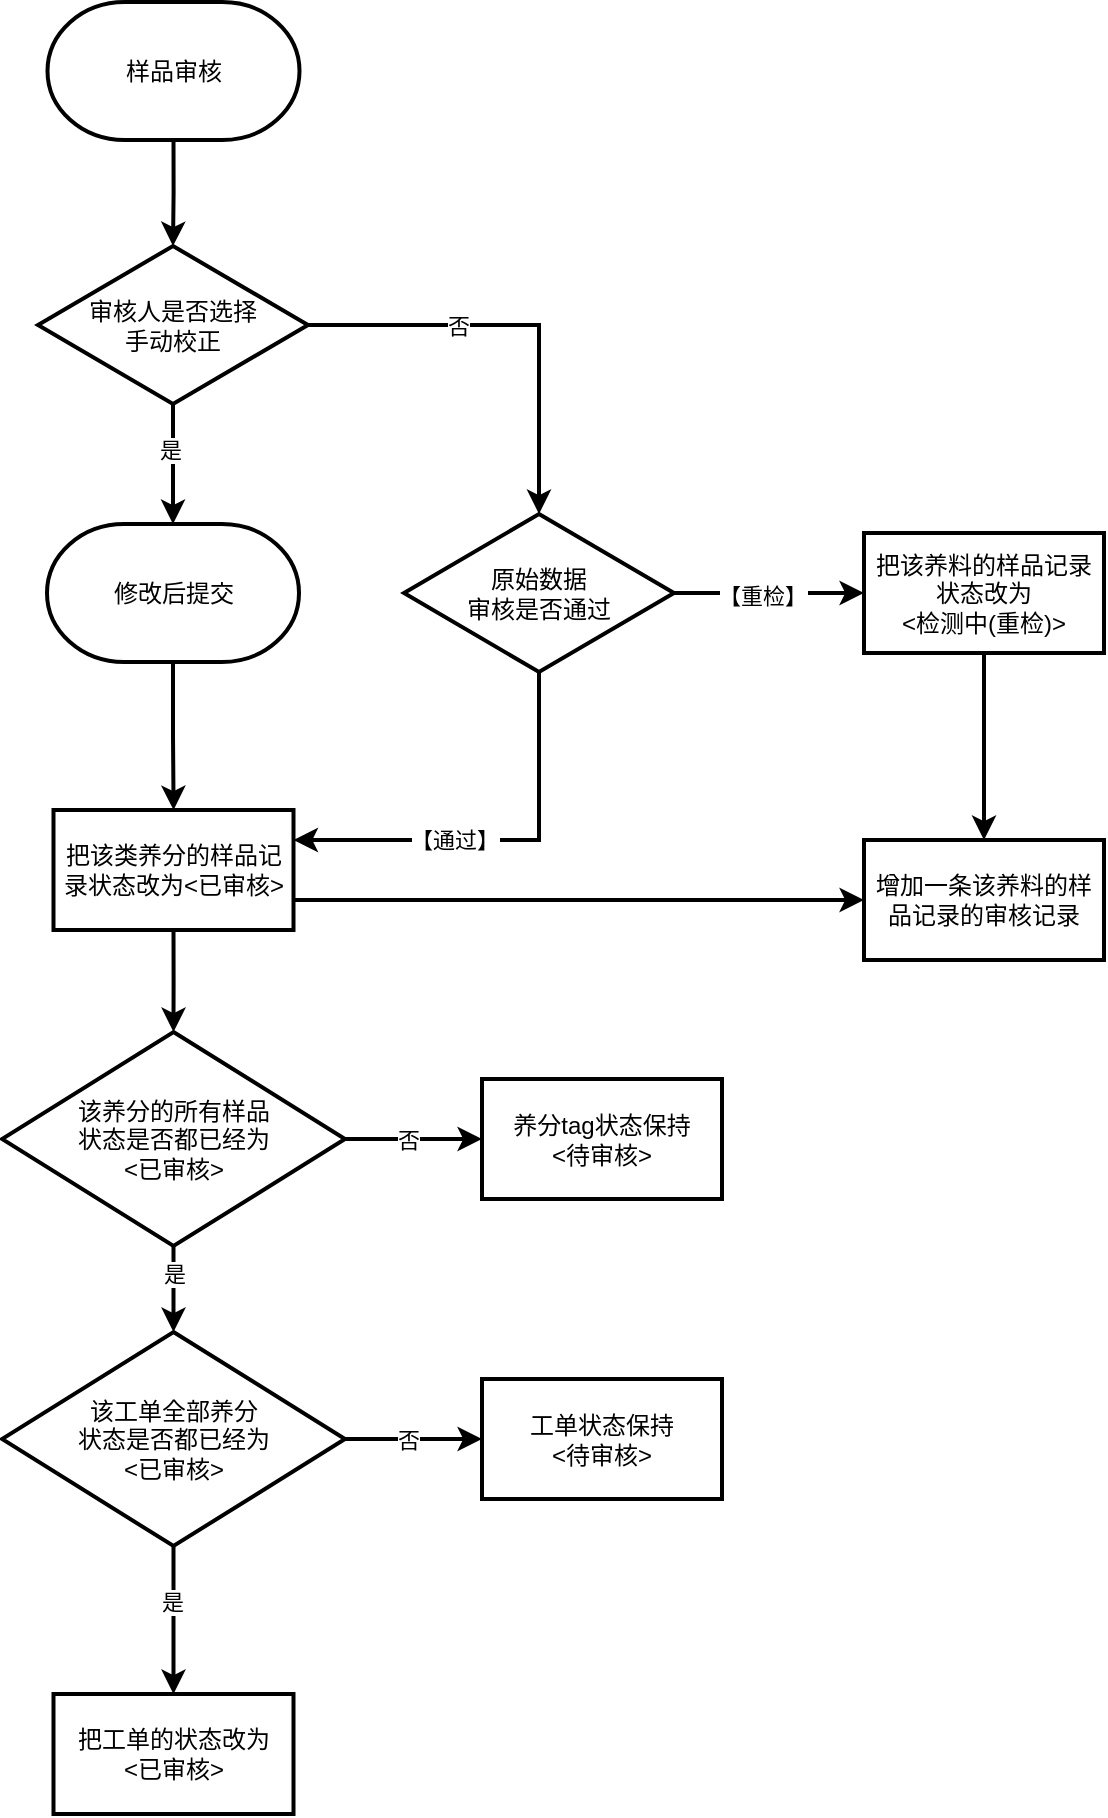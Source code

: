 <mxfile version="26.0.11">
  <diagram name="第 1 页" id="q3xzYs2Jp6EOzJWgxKIQ">
    <mxGraphModel dx="1195" dy="701" grid="0" gridSize="10" guides="1" tooltips="1" connect="1" arrows="1" fold="1" page="0" pageScale="1" pageWidth="827" pageHeight="1169" math="0" shadow="0">
      <root>
        <mxCell id="0" />
        <mxCell id="1" parent="0" />
        <mxCell id="AbXdpTjg0EbsxotE9Cbp-2" value="样品审核" style="strokeWidth=2;html=1;shape=mxgraph.flowchart.terminator;whiteSpace=wrap;" vertex="1" parent="1">
          <mxGeometry x="259.75" y="280" width="126" height="69" as="geometry" />
        </mxCell>
        <mxCell id="AbXdpTjg0EbsxotE9Cbp-4" style="edgeStyle=orthogonalEdgeStyle;rounded=0;orthogonalLoop=1;jettySize=auto;html=1;exitX=0.5;exitY=1;exitDx=0;exitDy=0;exitPerimeter=0;entryX=0.5;entryY=0;entryDx=0;entryDy=0;entryPerimeter=0;strokeWidth=2;" edge="1" parent="1" source="AbXdpTjg0EbsxotE9Cbp-2" target="AbXdpTjg0EbsxotE9Cbp-37">
          <mxGeometry relative="1" as="geometry" />
        </mxCell>
        <mxCell id="AbXdpTjg0EbsxotE9Cbp-59" style="edgeStyle=orthogonalEdgeStyle;rounded=0;orthogonalLoop=1;jettySize=auto;html=1;exitX=1;exitY=0.75;exitDx=0;exitDy=0;entryX=0;entryY=0.5;entryDx=0;entryDy=0;strokeWidth=2;" edge="1" parent="1" source="AbXdpTjg0EbsxotE9Cbp-5" target="AbXdpTjg0EbsxotE9Cbp-10">
          <mxGeometry relative="1" as="geometry" />
        </mxCell>
        <mxCell id="AbXdpTjg0EbsxotE9Cbp-5" value="把该类养分的样品记录状态改为&amp;lt;已审核&amp;gt;" style="rounded=0;whiteSpace=wrap;html=1;strokeWidth=2;" vertex="1" parent="1">
          <mxGeometry x="262.75" y="684" width="120" height="60" as="geometry" />
        </mxCell>
        <mxCell id="AbXdpTjg0EbsxotE9Cbp-10" value="增加一条该养料的样品记录的审核记录" style="rounded=0;whiteSpace=wrap;html=1;strokeWidth=2;" vertex="1" parent="1">
          <mxGeometry x="668" y="699" width="120" height="60" as="geometry" />
        </mxCell>
        <mxCell id="AbXdpTjg0EbsxotE9Cbp-14" value="把工单的状态改为&lt;div&gt;&amp;lt;已审核&amp;gt;&lt;/div&gt;" style="rounded=0;whiteSpace=wrap;html=1;strokeWidth=2;" vertex="1" parent="1">
          <mxGeometry x="262.75" y="1126" width="120" height="60" as="geometry" />
        </mxCell>
        <mxCell id="AbXdpTjg0EbsxotE9Cbp-32" style="edgeStyle=orthogonalEdgeStyle;rounded=0;orthogonalLoop=1;jettySize=auto;html=1;exitX=0.5;exitY=1;exitDx=0;exitDy=0;exitPerimeter=0;entryX=0.5;entryY=0;entryDx=0;entryDy=0;strokeWidth=2;" edge="1" parent="1" source="AbXdpTjg0EbsxotE9Cbp-30" target="AbXdpTjg0EbsxotE9Cbp-14">
          <mxGeometry relative="1" as="geometry" />
        </mxCell>
        <mxCell id="AbXdpTjg0EbsxotE9Cbp-33" value="是" style="edgeLabel;html=1;align=center;verticalAlign=middle;resizable=0;points=[];" vertex="1" connectable="0" parent="AbXdpTjg0EbsxotE9Cbp-32">
          <mxGeometry x="-0.243" y="-1" relative="1" as="geometry">
            <mxPoint as="offset" />
          </mxGeometry>
        </mxCell>
        <mxCell id="AbXdpTjg0EbsxotE9Cbp-71" style="edgeStyle=orthogonalEdgeStyle;rounded=0;orthogonalLoop=1;jettySize=auto;html=1;exitX=1;exitY=0.5;exitDx=0;exitDy=0;exitPerimeter=0;entryX=0;entryY=0.5;entryDx=0;entryDy=0;strokeWidth=2;" edge="1" parent="1" source="AbXdpTjg0EbsxotE9Cbp-30" target="AbXdpTjg0EbsxotE9Cbp-68">
          <mxGeometry relative="1" as="geometry" />
        </mxCell>
        <mxCell id="AbXdpTjg0EbsxotE9Cbp-72" value="否" style="edgeLabel;html=1;align=center;verticalAlign=middle;resizable=0;points=[];" vertex="1" connectable="0" parent="AbXdpTjg0EbsxotE9Cbp-71">
          <mxGeometry x="-0.063" y="2" relative="1" as="geometry">
            <mxPoint x="-1" y="2" as="offset" />
          </mxGeometry>
        </mxCell>
        <mxCell id="AbXdpTjg0EbsxotE9Cbp-30" value="该工单全部养分&lt;div&gt;状态是否都已经为&lt;/div&gt;&lt;div&gt;&amp;lt;已审核&amp;gt;&lt;/div&gt;" style="strokeWidth=2;html=1;shape=mxgraph.flowchart.decision;whiteSpace=wrap;" vertex="1" parent="1">
          <mxGeometry x="237" y="945" width="171.5" height="107" as="geometry" />
        </mxCell>
        <mxCell id="AbXdpTjg0EbsxotE9Cbp-31" style="edgeStyle=orthogonalEdgeStyle;rounded=0;orthogonalLoop=1;jettySize=auto;html=1;exitX=0.5;exitY=1;exitDx=0;exitDy=0;strokeWidth=2;" edge="1" parent="1" source="AbXdpTjg0EbsxotE9Cbp-5" target="AbXdpTjg0EbsxotE9Cbp-73">
          <mxGeometry relative="1" as="geometry" />
        </mxCell>
        <mxCell id="AbXdpTjg0EbsxotE9Cbp-66" style="edgeStyle=orthogonalEdgeStyle;rounded=0;orthogonalLoop=1;jettySize=auto;html=1;exitX=0.5;exitY=1;exitDx=0;exitDy=0;exitPerimeter=0;strokeWidth=2;" edge="1" parent="1" source="AbXdpTjg0EbsxotE9Cbp-37" target="AbXdpTjg0EbsxotE9Cbp-64">
          <mxGeometry relative="1" as="geometry" />
        </mxCell>
        <mxCell id="AbXdpTjg0EbsxotE9Cbp-67" value="是" style="edgeLabel;html=1;align=center;verticalAlign=middle;resizable=0;points=[];" vertex="1" connectable="0" parent="AbXdpTjg0EbsxotE9Cbp-66">
          <mxGeometry x="-0.233" y="1" relative="1" as="geometry">
            <mxPoint x="-3" as="offset" />
          </mxGeometry>
        </mxCell>
        <mxCell id="AbXdpTjg0EbsxotE9Cbp-37" value="审核人是否选择&lt;div&gt;手动校正&lt;/div&gt;" style="strokeWidth=2;html=1;shape=mxgraph.flowchart.decision;whiteSpace=wrap;" vertex="1" parent="1">
          <mxGeometry x="255" y="402" width="135" height="79" as="geometry" />
        </mxCell>
        <mxCell id="AbXdpTjg0EbsxotE9Cbp-55" style="edgeStyle=orthogonalEdgeStyle;rounded=0;orthogonalLoop=1;jettySize=auto;html=1;exitX=1;exitY=0.5;exitDx=0;exitDy=0;exitPerimeter=0;entryX=0;entryY=0.5;entryDx=0;entryDy=0;strokeWidth=2;" edge="1" parent="1" source="AbXdpTjg0EbsxotE9Cbp-43" target="AbXdpTjg0EbsxotE9Cbp-44">
          <mxGeometry relative="1" as="geometry" />
        </mxCell>
        <mxCell id="AbXdpTjg0EbsxotE9Cbp-62" value="【重检】" style="edgeLabel;html=1;align=center;verticalAlign=middle;resizable=0;points=[];" vertex="1" connectable="0" parent="AbXdpTjg0EbsxotE9Cbp-55">
          <mxGeometry x="-0.081" y="-1" relative="1" as="geometry">
            <mxPoint as="offset" />
          </mxGeometry>
        </mxCell>
        <mxCell id="AbXdpTjg0EbsxotE9Cbp-56" style="edgeStyle=orthogonalEdgeStyle;rounded=0;orthogonalLoop=1;jettySize=auto;html=1;exitX=0.5;exitY=1;exitDx=0;exitDy=0;exitPerimeter=0;entryX=1;entryY=0.25;entryDx=0;entryDy=0;strokeWidth=2;" edge="1" parent="1" source="AbXdpTjg0EbsxotE9Cbp-43" target="AbXdpTjg0EbsxotE9Cbp-5">
          <mxGeometry relative="1" as="geometry" />
        </mxCell>
        <mxCell id="AbXdpTjg0EbsxotE9Cbp-61" value="【通过】" style="edgeLabel;html=1;align=center;verticalAlign=middle;resizable=0;points=[];" vertex="1" connectable="0" parent="AbXdpTjg0EbsxotE9Cbp-56">
          <mxGeometry x="0.067" relative="1" as="geometry">
            <mxPoint x="-16" as="offset" />
          </mxGeometry>
        </mxCell>
        <mxCell id="AbXdpTjg0EbsxotE9Cbp-43" value="&lt;div&gt;原始数据&lt;/div&gt;审核是否通过" style="strokeWidth=2;html=1;shape=mxgraph.flowchart.decision;whiteSpace=wrap;" vertex="1" parent="1">
          <mxGeometry x="438" y="536" width="135" height="79" as="geometry" />
        </mxCell>
        <mxCell id="AbXdpTjg0EbsxotE9Cbp-63" style="edgeStyle=orthogonalEdgeStyle;rounded=0;orthogonalLoop=1;jettySize=auto;html=1;exitX=0.5;exitY=1;exitDx=0;exitDy=0;entryX=0.5;entryY=0;entryDx=0;entryDy=0;strokeWidth=2;" edge="1" parent="1" source="AbXdpTjg0EbsxotE9Cbp-44" target="AbXdpTjg0EbsxotE9Cbp-10">
          <mxGeometry relative="1" as="geometry" />
        </mxCell>
        <mxCell id="AbXdpTjg0EbsxotE9Cbp-44" value="把该养料的样品记录状态改为&lt;div&gt;&amp;lt;检测中(重检)&amp;gt;&lt;/div&gt;" style="rounded=0;whiteSpace=wrap;html=1;strokeWidth=2;" vertex="1" parent="1">
          <mxGeometry x="668" y="545.5" width="120" height="60" as="geometry" />
        </mxCell>
        <mxCell id="AbXdpTjg0EbsxotE9Cbp-46" style="edgeStyle=orthogonalEdgeStyle;rounded=0;orthogonalLoop=1;jettySize=auto;html=1;exitX=1;exitY=0.5;exitDx=0;exitDy=0;exitPerimeter=0;entryX=0.5;entryY=0;entryDx=0;entryDy=0;entryPerimeter=0;strokeWidth=2;" edge="1" parent="1" source="AbXdpTjg0EbsxotE9Cbp-37" target="AbXdpTjg0EbsxotE9Cbp-43">
          <mxGeometry relative="1" as="geometry" />
        </mxCell>
        <mxCell id="AbXdpTjg0EbsxotE9Cbp-47" value="否" style="edgeLabel;html=1;align=center;verticalAlign=middle;resizable=0;points=[];" vertex="1" connectable="0" parent="AbXdpTjg0EbsxotE9Cbp-46">
          <mxGeometry x="-0.074" y="1" relative="1" as="geometry">
            <mxPoint x="-22" y="1" as="offset" />
          </mxGeometry>
        </mxCell>
        <mxCell id="AbXdpTjg0EbsxotE9Cbp-65" style="edgeStyle=orthogonalEdgeStyle;rounded=0;orthogonalLoop=1;jettySize=auto;html=1;exitX=0.5;exitY=1;exitDx=0;exitDy=0;exitPerimeter=0;strokeWidth=2;" edge="1" parent="1" source="AbXdpTjg0EbsxotE9Cbp-64" target="AbXdpTjg0EbsxotE9Cbp-5">
          <mxGeometry relative="1" as="geometry" />
        </mxCell>
        <mxCell id="AbXdpTjg0EbsxotE9Cbp-64" value="修改后提交" style="strokeWidth=2;html=1;shape=mxgraph.flowchart.terminator;whiteSpace=wrap;" vertex="1" parent="1">
          <mxGeometry x="259.5" y="541" width="126" height="69" as="geometry" />
        </mxCell>
        <mxCell id="AbXdpTjg0EbsxotE9Cbp-68" value="工单状态保持&lt;div&gt;&amp;lt;待审核&amp;gt;&lt;/div&gt;" style="rounded=0;whiteSpace=wrap;html=1;strokeWidth=2;" vertex="1" parent="1">
          <mxGeometry x="477" y="968.5" width="120" height="60" as="geometry" />
        </mxCell>
        <mxCell id="AbXdpTjg0EbsxotE9Cbp-77" style="edgeStyle=orthogonalEdgeStyle;rounded=0;orthogonalLoop=1;jettySize=auto;html=1;exitX=1;exitY=0.5;exitDx=0;exitDy=0;exitPerimeter=0;entryX=0;entryY=0.5;entryDx=0;entryDy=0;strokeWidth=2;" edge="1" parent="1" source="AbXdpTjg0EbsxotE9Cbp-73" target="AbXdpTjg0EbsxotE9Cbp-76">
          <mxGeometry relative="1" as="geometry" />
        </mxCell>
        <mxCell id="AbXdpTjg0EbsxotE9Cbp-78" value="否" style="edgeLabel;html=1;align=center;verticalAlign=middle;resizable=0;points=[];" vertex="1" connectable="0" parent="AbXdpTjg0EbsxotE9Cbp-77">
          <mxGeometry x="-0.101" relative="1" as="geometry">
            <mxPoint as="offset" />
          </mxGeometry>
        </mxCell>
        <mxCell id="AbXdpTjg0EbsxotE9Cbp-73" value="该养分的所有样品&lt;div&gt;状态是否都已经为&lt;/div&gt;&lt;div&gt;&amp;lt;已审核&amp;gt;&lt;/div&gt;" style="strokeWidth=2;html=1;shape=mxgraph.flowchart.decision;whiteSpace=wrap;" vertex="1" parent="1">
          <mxGeometry x="237" y="795" width="171.5" height="107" as="geometry" />
        </mxCell>
        <mxCell id="AbXdpTjg0EbsxotE9Cbp-74" style="edgeStyle=orthogonalEdgeStyle;rounded=0;orthogonalLoop=1;jettySize=auto;html=1;exitX=0.5;exitY=1;exitDx=0;exitDy=0;exitPerimeter=0;entryX=0.5;entryY=0;entryDx=0;entryDy=0;entryPerimeter=0;strokeWidth=2;" edge="1" parent="1" source="AbXdpTjg0EbsxotE9Cbp-73" target="AbXdpTjg0EbsxotE9Cbp-30">
          <mxGeometry relative="1" as="geometry" />
        </mxCell>
        <mxCell id="AbXdpTjg0EbsxotE9Cbp-75" value="是" style="edgeLabel;html=1;align=center;verticalAlign=middle;resizable=0;points=[];" vertex="1" connectable="0" parent="AbXdpTjg0EbsxotE9Cbp-74">
          <mxGeometry x="-0.349" y="-3" relative="1" as="geometry">
            <mxPoint x="3" as="offset" />
          </mxGeometry>
        </mxCell>
        <mxCell id="AbXdpTjg0EbsxotE9Cbp-76" value="养分tag状态保持&lt;div&gt;&amp;lt;待审核&amp;gt;&lt;/div&gt;" style="rounded=0;whiteSpace=wrap;html=1;strokeWidth=2;" vertex="1" parent="1">
          <mxGeometry x="477" y="818.5" width="120" height="60" as="geometry" />
        </mxCell>
      </root>
    </mxGraphModel>
  </diagram>
</mxfile>
